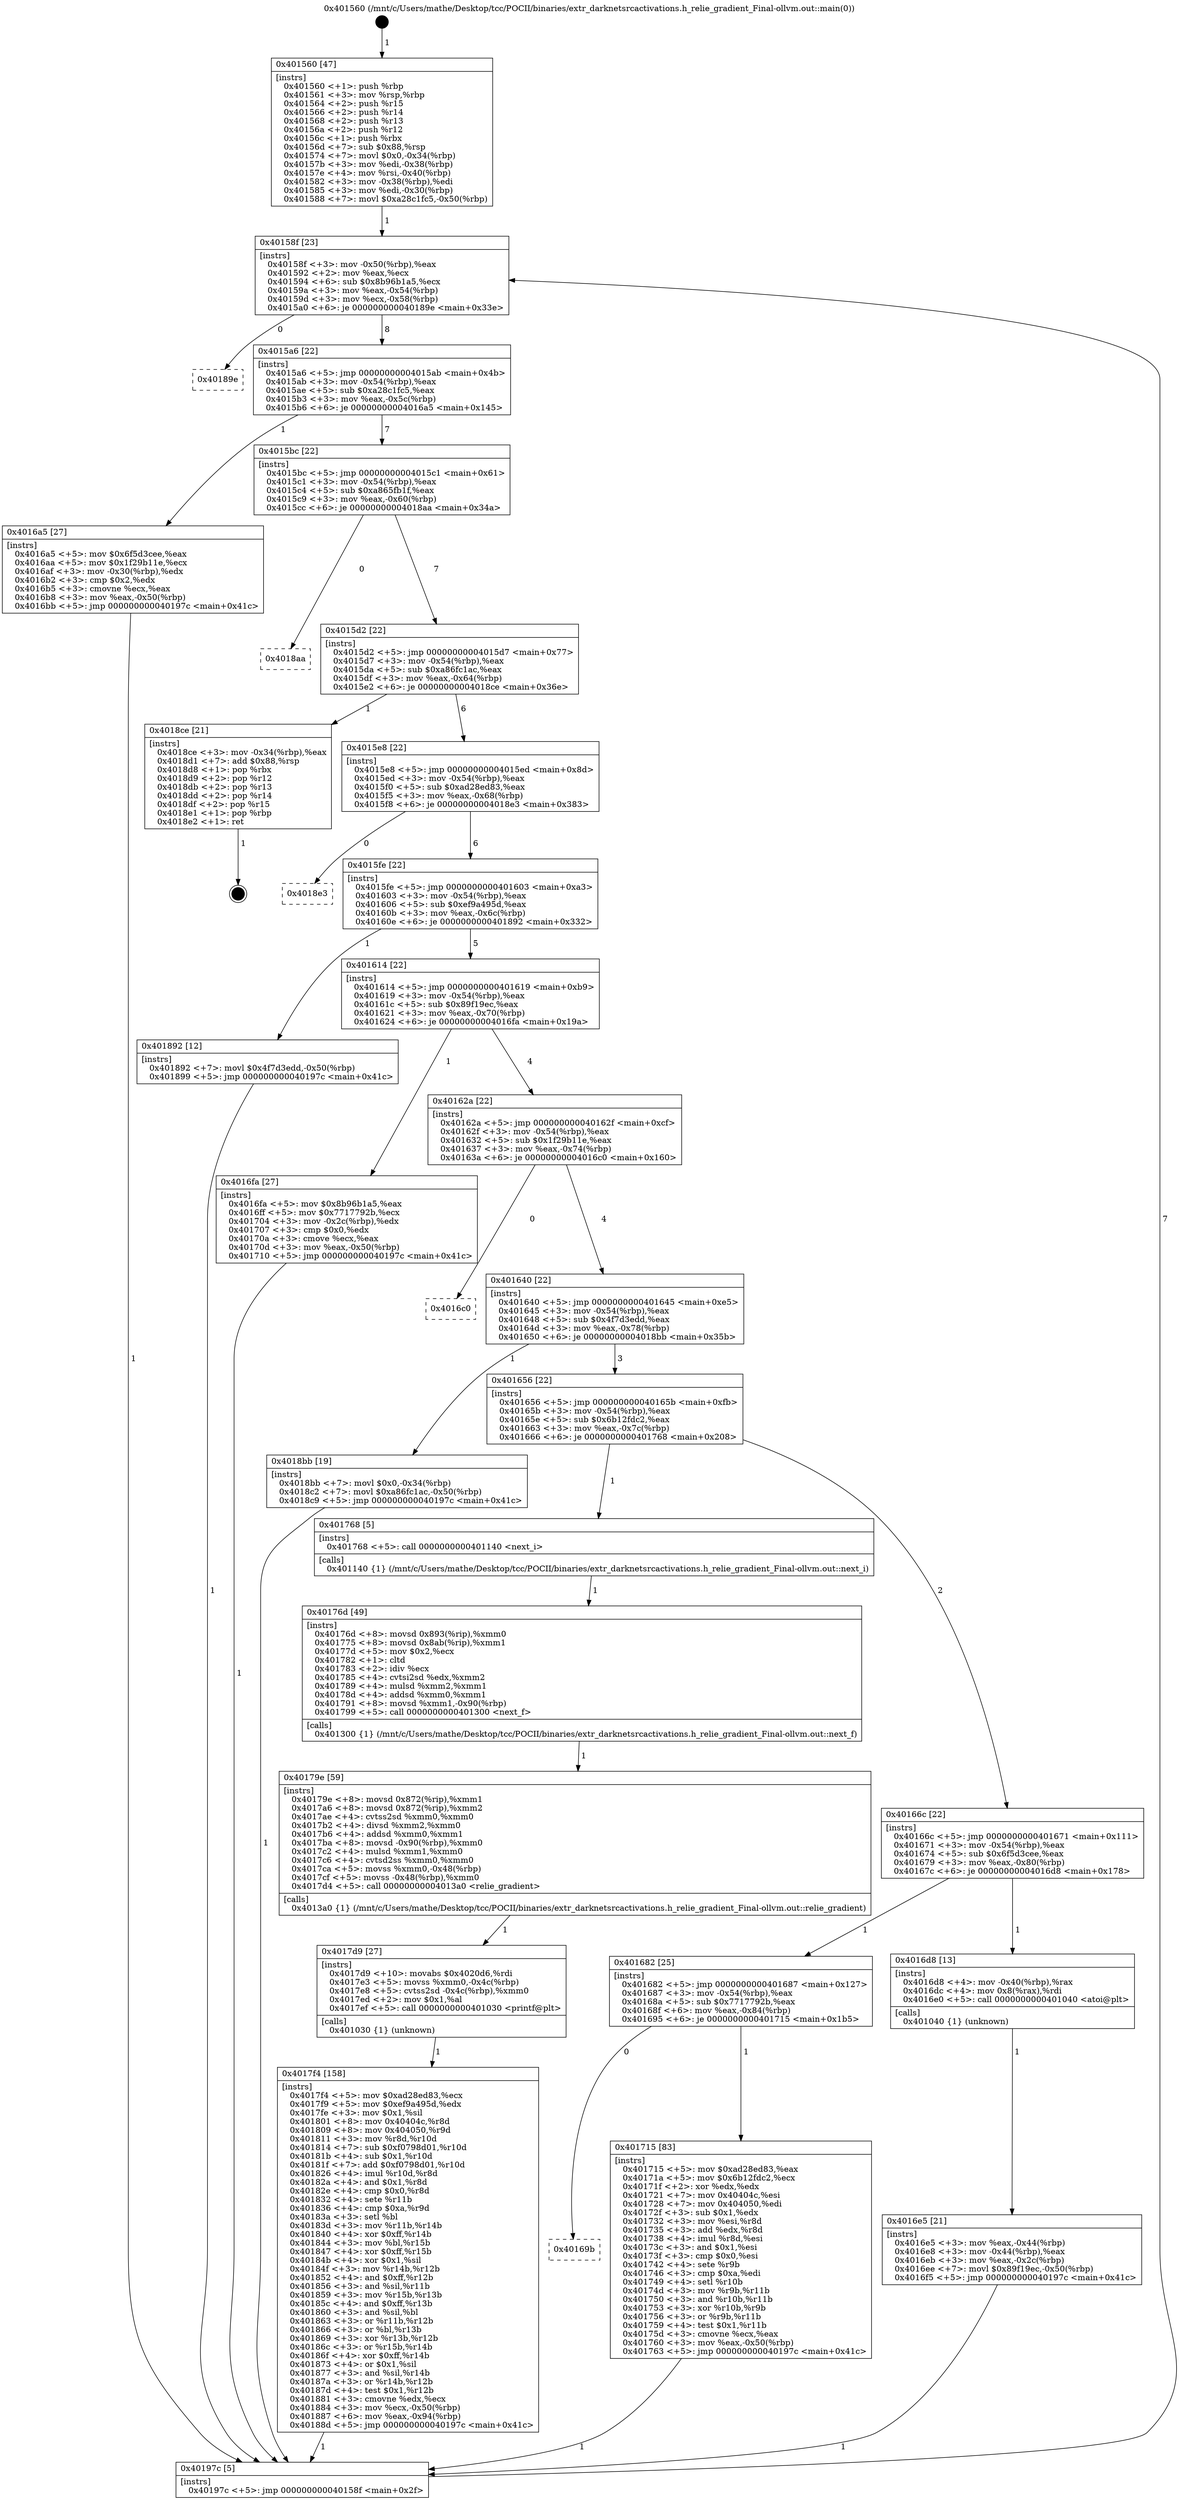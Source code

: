 digraph "0x401560" {
  label = "0x401560 (/mnt/c/Users/mathe/Desktop/tcc/POCII/binaries/extr_darknetsrcactivations.h_relie_gradient_Final-ollvm.out::main(0))"
  labelloc = "t"
  node[shape=record]

  Entry [label="",width=0.3,height=0.3,shape=circle,fillcolor=black,style=filled]
  "0x40158f" [label="{
     0x40158f [23]\l
     | [instrs]\l
     &nbsp;&nbsp;0x40158f \<+3\>: mov -0x50(%rbp),%eax\l
     &nbsp;&nbsp;0x401592 \<+2\>: mov %eax,%ecx\l
     &nbsp;&nbsp;0x401594 \<+6\>: sub $0x8b96b1a5,%ecx\l
     &nbsp;&nbsp;0x40159a \<+3\>: mov %eax,-0x54(%rbp)\l
     &nbsp;&nbsp;0x40159d \<+3\>: mov %ecx,-0x58(%rbp)\l
     &nbsp;&nbsp;0x4015a0 \<+6\>: je 000000000040189e \<main+0x33e\>\l
  }"]
  "0x40189e" [label="{
     0x40189e\l
  }", style=dashed]
  "0x4015a6" [label="{
     0x4015a6 [22]\l
     | [instrs]\l
     &nbsp;&nbsp;0x4015a6 \<+5\>: jmp 00000000004015ab \<main+0x4b\>\l
     &nbsp;&nbsp;0x4015ab \<+3\>: mov -0x54(%rbp),%eax\l
     &nbsp;&nbsp;0x4015ae \<+5\>: sub $0xa28c1fc5,%eax\l
     &nbsp;&nbsp;0x4015b3 \<+3\>: mov %eax,-0x5c(%rbp)\l
     &nbsp;&nbsp;0x4015b6 \<+6\>: je 00000000004016a5 \<main+0x145\>\l
  }"]
  Exit [label="",width=0.3,height=0.3,shape=circle,fillcolor=black,style=filled,peripheries=2]
  "0x4016a5" [label="{
     0x4016a5 [27]\l
     | [instrs]\l
     &nbsp;&nbsp;0x4016a5 \<+5\>: mov $0x6f5d3cee,%eax\l
     &nbsp;&nbsp;0x4016aa \<+5\>: mov $0x1f29b11e,%ecx\l
     &nbsp;&nbsp;0x4016af \<+3\>: mov -0x30(%rbp),%edx\l
     &nbsp;&nbsp;0x4016b2 \<+3\>: cmp $0x2,%edx\l
     &nbsp;&nbsp;0x4016b5 \<+3\>: cmovne %ecx,%eax\l
     &nbsp;&nbsp;0x4016b8 \<+3\>: mov %eax,-0x50(%rbp)\l
     &nbsp;&nbsp;0x4016bb \<+5\>: jmp 000000000040197c \<main+0x41c\>\l
  }"]
  "0x4015bc" [label="{
     0x4015bc [22]\l
     | [instrs]\l
     &nbsp;&nbsp;0x4015bc \<+5\>: jmp 00000000004015c1 \<main+0x61\>\l
     &nbsp;&nbsp;0x4015c1 \<+3\>: mov -0x54(%rbp),%eax\l
     &nbsp;&nbsp;0x4015c4 \<+5\>: sub $0xa865fb1f,%eax\l
     &nbsp;&nbsp;0x4015c9 \<+3\>: mov %eax,-0x60(%rbp)\l
     &nbsp;&nbsp;0x4015cc \<+6\>: je 00000000004018aa \<main+0x34a\>\l
  }"]
  "0x40197c" [label="{
     0x40197c [5]\l
     | [instrs]\l
     &nbsp;&nbsp;0x40197c \<+5\>: jmp 000000000040158f \<main+0x2f\>\l
  }"]
  "0x401560" [label="{
     0x401560 [47]\l
     | [instrs]\l
     &nbsp;&nbsp;0x401560 \<+1\>: push %rbp\l
     &nbsp;&nbsp;0x401561 \<+3\>: mov %rsp,%rbp\l
     &nbsp;&nbsp;0x401564 \<+2\>: push %r15\l
     &nbsp;&nbsp;0x401566 \<+2\>: push %r14\l
     &nbsp;&nbsp;0x401568 \<+2\>: push %r13\l
     &nbsp;&nbsp;0x40156a \<+2\>: push %r12\l
     &nbsp;&nbsp;0x40156c \<+1\>: push %rbx\l
     &nbsp;&nbsp;0x40156d \<+7\>: sub $0x88,%rsp\l
     &nbsp;&nbsp;0x401574 \<+7\>: movl $0x0,-0x34(%rbp)\l
     &nbsp;&nbsp;0x40157b \<+3\>: mov %edi,-0x38(%rbp)\l
     &nbsp;&nbsp;0x40157e \<+4\>: mov %rsi,-0x40(%rbp)\l
     &nbsp;&nbsp;0x401582 \<+3\>: mov -0x38(%rbp),%edi\l
     &nbsp;&nbsp;0x401585 \<+3\>: mov %edi,-0x30(%rbp)\l
     &nbsp;&nbsp;0x401588 \<+7\>: movl $0xa28c1fc5,-0x50(%rbp)\l
  }"]
  "0x4017f4" [label="{
     0x4017f4 [158]\l
     | [instrs]\l
     &nbsp;&nbsp;0x4017f4 \<+5\>: mov $0xad28ed83,%ecx\l
     &nbsp;&nbsp;0x4017f9 \<+5\>: mov $0xef9a495d,%edx\l
     &nbsp;&nbsp;0x4017fe \<+3\>: mov $0x1,%sil\l
     &nbsp;&nbsp;0x401801 \<+8\>: mov 0x40404c,%r8d\l
     &nbsp;&nbsp;0x401809 \<+8\>: mov 0x404050,%r9d\l
     &nbsp;&nbsp;0x401811 \<+3\>: mov %r8d,%r10d\l
     &nbsp;&nbsp;0x401814 \<+7\>: sub $0xf0798d01,%r10d\l
     &nbsp;&nbsp;0x40181b \<+4\>: sub $0x1,%r10d\l
     &nbsp;&nbsp;0x40181f \<+7\>: add $0xf0798d01,%r10d\l
     &nbsp;&nbsp;0x401826 \<+4\>: imul %r10d,%r8d\l
     &nbsp;&nbsp;0x40182a \<+4\>: and $0x1,%r8d\l
     &nbsp;&nbsp;0x40182e \<+4\>: cmp $0x0,%r8d\l
     &nbsp;&nbsp;0x401832 \<+4\>: sete %r11b\l
     &nbsp;&nbsp;0x401836 \<+4\>: cmp $0xa,%r9d\l
     &nbsp;&nbsp;0x40183a \<+3\>: setl %bl\l
     &nbsp;&nbsp;0x40183d \<+3\>: mov %r11b,%r14b\l
     &nbsp;&nbsp;0x401840 \<+4\>: xor $0xff,%r14b\l
     &nbsp;&nbsp;0x401844 \<+3\>: mov %bl,%r15b\l
     &nbsp;&nbsp;0x401847 \<+4\>: xor $0xff,%r15b\l
     &nbsp;&nbsp;0x40184b \<+4\>: xor $0x1,%sil\l
     &nbsp;&nbsp;0x40184f \<+3\>: mov %r14b,%r12b\l
     &nbsp;&nbsp;0x401852 \<+4\>: and $0xff,%r12b\l
     &nbsp;&nbsp;0x401856 \<+3\>: and %sil,%r11b\l
     &nbsp;&nbsp;0x401859 \<+3\>: mov %r15b,%r13b\l
     &nbsp;&nbsp;0x40185c \<+4\>: and $0xff,%r13b\l
     &nbsp;&nbsp;0x401860 \<+3\>: and %sil,%bl\l
     &nbsp;&nbsp;0x401863 \<+3\>: or %r11b,%r12b\l
     &nbsp;&nbsp;0x401866 \<+3\>: or %bl,%r13b\l
     &nbsp;&nbsp;0x401869 \<+3\>: xor %r13b,%r12b\l
     &nbsp;&nbsp;0x40186c \<+3\>: or %r15b,%r14b\l
     &nbsp;&nbsp;0x40186f \<+4\>: xor $0xff,%r14b\l
     &nbsp;&nbsp;0x401873 \<+4\>: or $0x1,%sil\l
     &nbsp;&nbsp;0x401877 \<+3\>: and %sil,%r14b\l
     &nbsp;&nbsp;0x40187a \<+3\>: or %r14b,%r12b\l
     &nbsp;&nbsp;0x40187d \<+4\>: test $0x1,%r12b\l
     &nbsp;&nbsp;0x401881 \<+3\>: cmovne %edx,%ecx\l
     &nbsp;&nbsp;0x401884 \<+3\>: mov %ecx,-0x50(%rbp)\l
     &nbsp;&nbsp;0x401887 \<+6\>: mov %eax,-0x94(%rbp)\l
     &nbsp;&nbsp;0x40188d \<+5\>: jmp 000000000040197c \<main+0x41c\>\l
  }"]
  "0x4018aa" [label="{
     0x4018aa\l
  }", style=dashed]
  "0x4015d2" [label="{
     0x4015d2 [22]\l
     | [instrs]\l
     &nbsp;&nbsp;0x4015d2 \<+5\>: jmp 00000000004015d7 \<main+0x77\>\l
     &nbsp;&nbsp;0x4015d7 \<+3\>: mov -0x54(%rbp),%eax\l
     &nbsp;&nbsp;0x4015da \<+5\>: sub $0xa86fc1ac,%eax\l
     &nbsp;&nbsp;0x4015df \<+3\>: mov %eax,-0x64(%rbp)\l
     &nbsp;&nbsp;0x4015e2 \<+6\>: je 00000000004018ce \<main+0x36e\>\l
  }"]
  "0x4017d9" [label="{
     0x4017d9 [27]\l
     | [instrs]\l
     &nbsp;&nbsp;0x4017d9 \<+10\>: movabs $0x4020d6,%rdi\l
     &nbsp;&nbsp;0x4017e3 \<+5\>: movss %xmm0,-0x4c(%rbp)\l
     &nbsp;&nbsp;0x4017e8 \<+5\>: cvtss2sd -0x4c(%rbp),%xmm0\l
     &nbsp;&nbsp;0x4017ed \<+2\>: mov $0x1,%al\l
     &nbsp;&nbsp;0x4017ef \<+5\>: call 0000000000401030 \<printf@plt\>\l
     | [calls]\l
     &nbsp;&nbsp;0x401030 \{1\} (unknown)\l
  }"]
  "0x4018ce" [label="{
     0x4018ce [21]\l
     | [instrs]\l
     &nbsp;&nbsp;0x4018ce \<+3\>: mov -0x34(%rbp),%eax\l
     &nbsp;&nbsp;0x4018d1 \<+7\>: add $0x88,%rsp\l
     &nbsp;&nbsp;0x4018d8 \<+1\>: pop %rbx\l
     &nbsp;&nbsp;0x4018d9 \<+2\>: pop %r12\l
     &nbsp;&nbsp;0x4018db \<+2\>: pop %r13\l
     &nbsp;&nbsp;0x4018dd \<+2\>: pop %r14\l
     &nbsp;&nbsp;0x4018df \<+2\>: pop %r15\l
     &nbsp;&nbsp;0x4018e1 \<+1\>: pop %rbp\l
     &nbsp;&nbsp;0x4018e2 \<+1\>: ret\l
  }"]
  "0x4015e8" [label="{
     0x4015e8 [22]\l
     | [instrs]\l
     &nbsp;&nbsp;0x4015e8 \<+5\>: jmp 00000000004015ed \<main+0x8d\>\l
     &nbsp;&nbsp;0x4015ed \<+3\>: mov -0x54(%rbp),%eax\l
     &nbsp;&nbsp;0x4015f0 \<+5\>: sub $0xad28ed83,%eax\l
     &nbsp;&nbsp;0x4015f5 \<+3\>: mov %eax,-0x68(%rbp)\l
     &nbsp;&nbsp;0x4015f8 \<+6\>: je 00000000004018e3 \<main+0x383\>\l
  }"]
  "0x40179e" [label="{
     0x40179e [59]\l
     | [instrs]\l
     &nbsp;&nbsp;0x40179e \<+8\>: movsd 0x872(%rip),%xmm1\l
     &nbsp;&nbsp;0x4017a6 \<+8\>: movsd 0x872(%rip),%xmm2\l
     &nbsp;&nbsp;0x4017ae \<+4\>: cvtss2sd %xmm0,%xmm0\l
     &nbsp;&nbsp;0x4017b2 \<+4\>: divsd %xmm2,%xmm0\l
     &nbsp;&nbsp;0x4017b6 \<+4\>: addsd %xmm0,%xmm1\l
     &nbsp;&nbsp;0x4017ba \<+8\>: movsd -0x90(%rbp),%xmm0\l
     &nbsp;&nbsp;0x4017c2 \<+4\>: mulsd %xmm1,%xmm0\l
     &nbsp;&nbsp;0x4017c6 \<+4\>: cvtsd2ss %xmm0,%xmm0\l
     &nbsp;&nbsp;0x4017ca \<+5\>: movss %xmm0,-0x48(%rbp)\l
     &nbsp;&nbsp;0x4017cf \<+5\>: movss -0x48(%rbp),%xmm0\l
     &nbsp;&nbsp;0x4017d4 \<+5\>: call 00000000004013a0 \<relie_gradient\>\l
     | [calls]\l
     &nbsp;&nbsp;0x4013a0 \{1\} (/mnt/c/Users/mathe/Desktop/tcc/POCII/binaries/extr_darknetsrcactivations.h_relie_gradient_Final-ollvm.out::relie_gradient)\l
  }"]
  "0x4018e3" [label="{
     0x4018e3\l
  }", style=dashed]
  "0x4015fe" [label="{
     0x4015fe [22]\l
     | [instrs]\l
     &nbsp;&nbsp;0x4015fe \<+5\>: jmp 0000000000401603 \<main+0xa3\>\l
     &nbsp;&nbsp;0x401603 \<+3\>: mov -0x54(%rbp),%eax\l
     &nbsp;&nbsp;0x401606 \<+5\>: sub $0xef9a495d,%eax\l
     &nbsp;&nbsp;0x40160b \<+3\>: mov %eax,-0x6c(%rbp)\l
     &nbsp;&nbsp;0x40160e \<+6\>: je 0000000000401892 \<main+0x332\>\l
  }"]
  "0x40176d" [label="{
     0x40176d [49]\l
     | [instrs]\l
     &nbsp;&nbsp;0x40176d \<+8\>: movsd 0x893(%rip),%xmm0\l
     &nbsp;&nbsp;0x401775 \<+8\>: movsd 0x8ab(%rip),%xmm1\l
     &nbsp;&nbsp;0x40177d \<+5\>: mov $0x2,%ecx\l
     &nbsp;&nbsp;0x401782 \<+1\>: cltd\l
     &nbsp;&nbsp;0x401783 \<+2\>: idiv %ecx\l
     &nbsp;&nbsp;0x401785 \<+4\>: cvtsi2sd %edx,%xmm2\l
     &nbsp;&nbsp;0x401789 \<+4\>: mulsd %xmm2,%xmm1\l
     &nbsp;&nbsp;0x40178d \<+4\>: addsd %xmm0,%xmm1\l
     &nbsp;&nbsp;0x401791 \<+8\>: movsd %xmm1,-0x90(%rbp)\l
     &nbsp;&nbsp;0x401799 \<+5\>: call 0000000000401300 \<next_f\>\l
     | [calls]\l
     &nbsp;&nbsp;0x401300 \{1\} (/mnt/c/Users/mathe/Desktop/tcc/POCII/binaries/extr_darknetsrcactivations.h_relie_gradient_Final-ollvm.out::next_f)\l
  }"]
  "0x401892" [label="{
     0x401892 [12]\l
     | [instrs]\l
     &nbsp;&nbsp;0x401892 \<+7\>: movl $0x4f7d3edd,-0x50(%rbp)\l
     &nbsp;&nbsp;0x401899 \<+5\>: jmp 000000000040197c \<main+0x41c\>\l
  }"]
  "0x401614" [label="{
     0x401614 [22]\l
     | [instrs]\l
     &nbsp;&nbsp;0x401614 \<+5\>: jmp 0000000000401619 \<main+0xb9\>\l
     &nbsp;&nbsp;0x401619 \<+3\>: mov -0x54(%rbp),%eax\l
     &nbsp;&nbsp;0x40161c \<+5\>: sub $0x89f19ec,%eax\l
     &nbsp;&nbsp;0x401621 \<+3\>: mov %eax,-0x70(%rbp)\l
     &nbsp;&nbsp;0x401624 \<+6\>: je 00000000004016fa \<main+0x19a\>\l
  }"]
  "0x40169b" [label="{
     0x40169b\l
  }", style=dashed]
  "0x4016fa" [label="{
     0x4016fa [27]\l
     | [instrs]\l
     &nbsp;&nbsp;0x4016fa \<+5\>: mov $0x8b96b1a5,%eax\l
     &nbsp;&nbsp;0x4016ff \<+5\>: mov $0x7717792b,%ecx\l
     &nbsp;&nbsp;0x401704 \<+3\>: mov -0x2c(%rbp),%edx\l
     &nbsp;&nbsp;0x401707 \<+3\>: cmp $0x0,%edx\l
     &nbsp;&nbsp;0x40170a \<+3\>: cmove %ecx,%eax\l
     &nbsp;&nbsp;0x40170d \<+3\>: mov %eax,-0x50(%rbp)\l
     &nbsp;&nbsp;0x401710 \<+5\>: jmp 000000000040197c \<main+0x41c\>\l
  }"]
  "0x40162a" [label="{
     0x40162a [22]\l
     | [instrs]\l
     &nbsp;&nbsp;0x40162a \<+5\>: jmp 000000000040162f \<main+0xcf\>\l
     &nbsp;&nbsp;0x40162f \<+3\>: mov -0x54(%rbp),%eax\l
     &nbsp;&nbsp;0x401632 \<+5\>: sub $0x1f29b11e,%eax\l
     &nbsp;&nbsp;0x401637 \<+3\>: mov %eax,-0x74(%rbp)\l
     &nbsp;&nbsp;0x40163a \<+6\>: je 00000000004016c0 \<main+0x160\>\l
  }"]
  "0x401715" [label="{
     0x401715 [83]\l
     | [instrs]\l
     &nbsp;&nbsp;0x401715 \<+5\>: mov $0xad28ed83,%eax\l
     &nbsp;&nbsp;0x40171a \<+5\>: mov $0x6b12fdc2,%ecx\l
     &nbsp;&nbsp;0x40171f \<+2\>: xor %edx,%edx\l
     &nbsp;&nbsp;0x401721 \<+7\>: mov 0x40404c,%esi\l
     &nbsp;&nbsp;0x401728 \<+7\>: mov 0x404050,%edi\l
     &nbsp;&nbsp;0x40172f \<+3\>: sub $0x1,%edx\l
     &nbsp;&nbsp;0x401732 \<+3\>: mov %esi,%r8d\l
     &nbsp;&nbsp;0x401735 \<+3\>: add %edx,%r8d\l
     &nbsp;&nbsp;0x401738 \<+4\>: imul %r8d,%esi\l
     &nbsp;&nbsp;0x40173c \<+3\>: and $0x1,%esi\l
     &nbsp;&nbsp;0x40173f \<+3\>: cmp $0x0,%esi\l
     &nbsp;&nbsp;0x401742 \<+4\>: sete %r9b\l
     &nbsp;&nbsp;0x401746 \<+3\>: cmp $0xa,%edi\l
     &nbsp;&nbsp;0x401749 \<+4\>: setl %r10b\l
     &nbsp;&nbsp;0x40174d \<+3\>: mov %r9b,%r11b\l
     &nbsp;&nbsp;0x401750 \<+3\>: and %r10b,%r11b\l
     &nbsp;&nbsp;0x401753 \<+3\>: xor %r10b,%r9b\l
     &nbsp;&nbsp;0x401756 \<+3\>: or %r9b,%r11b\l
     &nbsp;&nbsp;0x401759 \<+4\>: test $0x1,%r11b\l
     &nbsp;&nbsp;0x40175d \<+3\>: cmovne %ecx,%eax\l
     &nbsp;&nbsp;0x401760 \<+3\>: mov %eax,-0x50(%rbp)\l
     &nbsp;&nbsp;0x401763 \<+5\>: jmp 000000000040197c \<main+0x41c\>\l
  }"]
  "0x4016c0" [label="{
     0x4016c0\l
  }", style=dashed]
  "0x401640" [label="{
     0x401640 [22]\l
     | [instrs]\l
     &nbsp;&nbsp;0x401640 \<+5\>: jmp 0000000000401645 \<main+0xe5\>\l
     &nbsp;&nbsp;0x401645 \<+3\>: mov -0x54(%rbp),%eax\l
     &nbsp;&nbsp;0x401648 \<+5\>: sub $0x4f7d3edd,%eax\l
     &nbsp;&nbsp;0x40164d \<+3\>: mov %eax,-0x78(%rbp)\l
     &nbsp;&nbsp;0x401650 \<+6\>: je 00000000004018bb \<main+0x35b\>\l
  }"]
  "0x4016e5" [label="{
     0x4016e5 [21]\l
     | [instrs]\l
     &nbsp;&nbsp;0x4016e5 \<+3\>: mov %eax,-0x44(%rbp)\l
     &nbsp;&nbsp;0x4016e8 \<+3\>: mov -0x44(%rbp),%eax\l
     &nbsp;&nbsp;0x4016eb \<+3\>: mov %eax,-0x2c(%rbp)\l
     &nbsp;&nbsp;0x4016ee \<+7\>: movl $0x89f19ec,-0x50(%rbp)\l
     &nbsp;&nbsp;0x4016f5 \<+5\>: jmp 000000000040197c \<main+0x41c\>\l
  }"]
  "0x4018bb" [label="{
     0x4018bb [19]\l
     | [instrs]\l
     &nbsp;&nbsp;0x4018bb \<+7\>: movl $0x0,-0x34(%rbp)\l
     &nbsp;&nbsp;0x4018c2 \<+7\>: movl $0xa86fc1ac,-0x50(%rbp)\l
     &nbsp;&nbsp;0x4018c9 \<+5\>: jmp 000000000040197c \<main+0x41c\>\l
  }"]
  "0x401656" [label="{
     0x401656 [22]\l
     | [instrs]\l
     &nbsp;&nbsp;0x401656 \<+5\>: jmp 000000000040165b \<main+0xfb\>\l
     &nbsp;&nbsp;0x40165b \<+3\>: mov -0x54(%rbp),%eax\l
     &nbsp;&nbsp;0x40165e \<+5\>: sub $0x6b12fdc2,%eax\l
     &nbsp;&nbsp;0x401663 \<+3\>: mov %eax,-0x7c(%rbp)\l
     &nbsp;&nbsp;0x401666 \<+6\>: je 0000000000401768 \<main+0x208\>\l
  }"]
  "0x401682" [label="{
     0x401682 [25]\l
     | [instrs]\l
     &nbsp;&nbsp;0x401682 \<+5\>: jmp 0000000000401687 \<main+0x127\>\l
     &nbsp;&nbsp;0x401687 \<+3\>: mov -0x54(%rbp),%eax\l
     &nbsp;&nbsp;0x40168a \<+5\>: sub $0x7717792b,%eax\l
     &nbsp;&nbsp;0x40168f \<+6\>: mov %eax,-0x84(%rbp)\l
     &nbsp;&nbsp;0x401695 \<+6\>: je 0000000000401715 \<main+0x1b5\>\l
  }"]
  "0x401768" [label="{
     0x401768 [5]\l
     | [instrs]\l
     &nbsp;&nbsp;0x401768 \<+5\>: call 0000000000401140 \<next_i\>\l
     | [calls]\l
     &nbsp;&nbsp;0x401140 \{1\} (/mnt/c/Users/mathe/Desktop/tcc/POCII/binaries/extr_darknetsrcactivations.h_relie_gradient_Final-ollvm.out::next_i)\l
  }"]
  "0x40166c" [label="{
     0x40166c [22]\l
     | [instrs]\l
     &nbsp;&nbsp;0x40166c \<+5\>: jmp 0000000000401671 \<main+0x111\>\l
     &nbsp;&nbsp;0x401671 \<+3\>: mov -0x54(%rbp),%eax\l
     &nbsp;&nbsp;0x401674 \<+5\>: sub $0x6f5d3cee,%eax\l
     &nbsp;&nbsp;0x401679 \<+3\>: mov %eax,-0x80(%rbp)\l
     &nbsp;&nbsp;0x40167c \<+6\>: je 00000000004016d8 \<main+0x178\>\l
  }"]
  "0x4016d8" [label="{
     0x4016d8 [13]\l
     | [instrs]\l
     &nbsp;&nbsp;0x4016d8 \<+4\>: mov -0x40(%rbp),%rax\l
     &nbsp;&nbsp;0x4016dc \<+4\>: mov 0x8(%rax),%rdi\l
     &nbsp;&nbsp;0x4016e0 \<+5\>: call 0000000000401040 \<atoi@plt\>\l
     | [calls]\l
     &nbsp;&nbsp;0x401040 \{1\} (unknown)\l
  }"]
  Entry -> "0x401560" [label=" 1"]
  "0x40158f" -> "0x40189e" [label=" 0"]
  "0x40158f" -> "0x4015a6" [label=" 8"]
  "0x4018ce" -> Exit [label=" 1"]
  "0x4015a6" -> "0x4016a5" [label=" 1"]
  "0x4015a6" -> "0x4015bc" [label=" 7"]
  "0x4016a5" -> "0x40197c" [label=" 1"]
  "0x401560" -> "0x40158f" [label=" 1"]
  "0x40197c" -> "0x40158f" [label=" 7"]
  "0x4018bb" -> "0x40197c" [label=" 1"]
  "0x4015bc" -> "0x4018aa" [label=" 0"]
  "0x4015bc" -> "0x4015d2" [label=" 7"]
  "0x401892" -> "0x40197c" [label=" 1"]
  "0x4015d2" -> "0x4018ce" [label=" 1"]
  "0x4015d2" -> "0x4015e8" [label=" 6"]
  "0x4017f4" -> "0x40197c" [label=" 1"]
  "0x4015e8" -> "0x4018e3" [label=" 0"]
  "0x4015e8" -> "0x4015fe" [label=" 6"]
  "0x4017d9" -> "0x4017f4" [label=" 1"]
  "0x4015fe" -> "0x401892" [label=" 1"]
  "0x4015fe" -> "0x401614" [label=" 5"]
  "0x40179e" -> "0x4017d9" [label=" 1"]
  "0x401614" -> "0x4016fa" [label=" 1"]
  "0x401614" -> "0x40162a" [label=" 4"]
  "0x40176d" -> "0x40179e" [label=" 1"]
  "0x40162a" -> "0x4016c0" [label=" 0"]
  "0x40162a" -> "0x401640" [label=" 4"]
  "0x401768" -> "0x40176d" [label=" 1"]
  "0x401640" -> "0x4018bb" [label=" 1"]
  "0x401640" -> "0x401656" [label=" 3"]
  "0x401682" -> "0x40169b" [label=" 0"]
  "0x401656" -> "0x401768" [label=" 1"]
  "0x401656" -> "0x40166c" [label=" 2"]
  "0x401682" -> "0x401715" [label=" 1"]
  "0x40166c" -> "0x4016d8" [label=" 1"]
  "0x40166c" -> "0x401682" [label=" 1"]
  "0x4016d8" -> "0x4016e5" [label=" 1"]
  "0x4016e5" -> "0x40197c" [label=" 1"]
  "0x4016fa" -> "0x40197c" [label=" 1"]
  "0x401715" -> "0x40197c" [label=" 1"]
}
